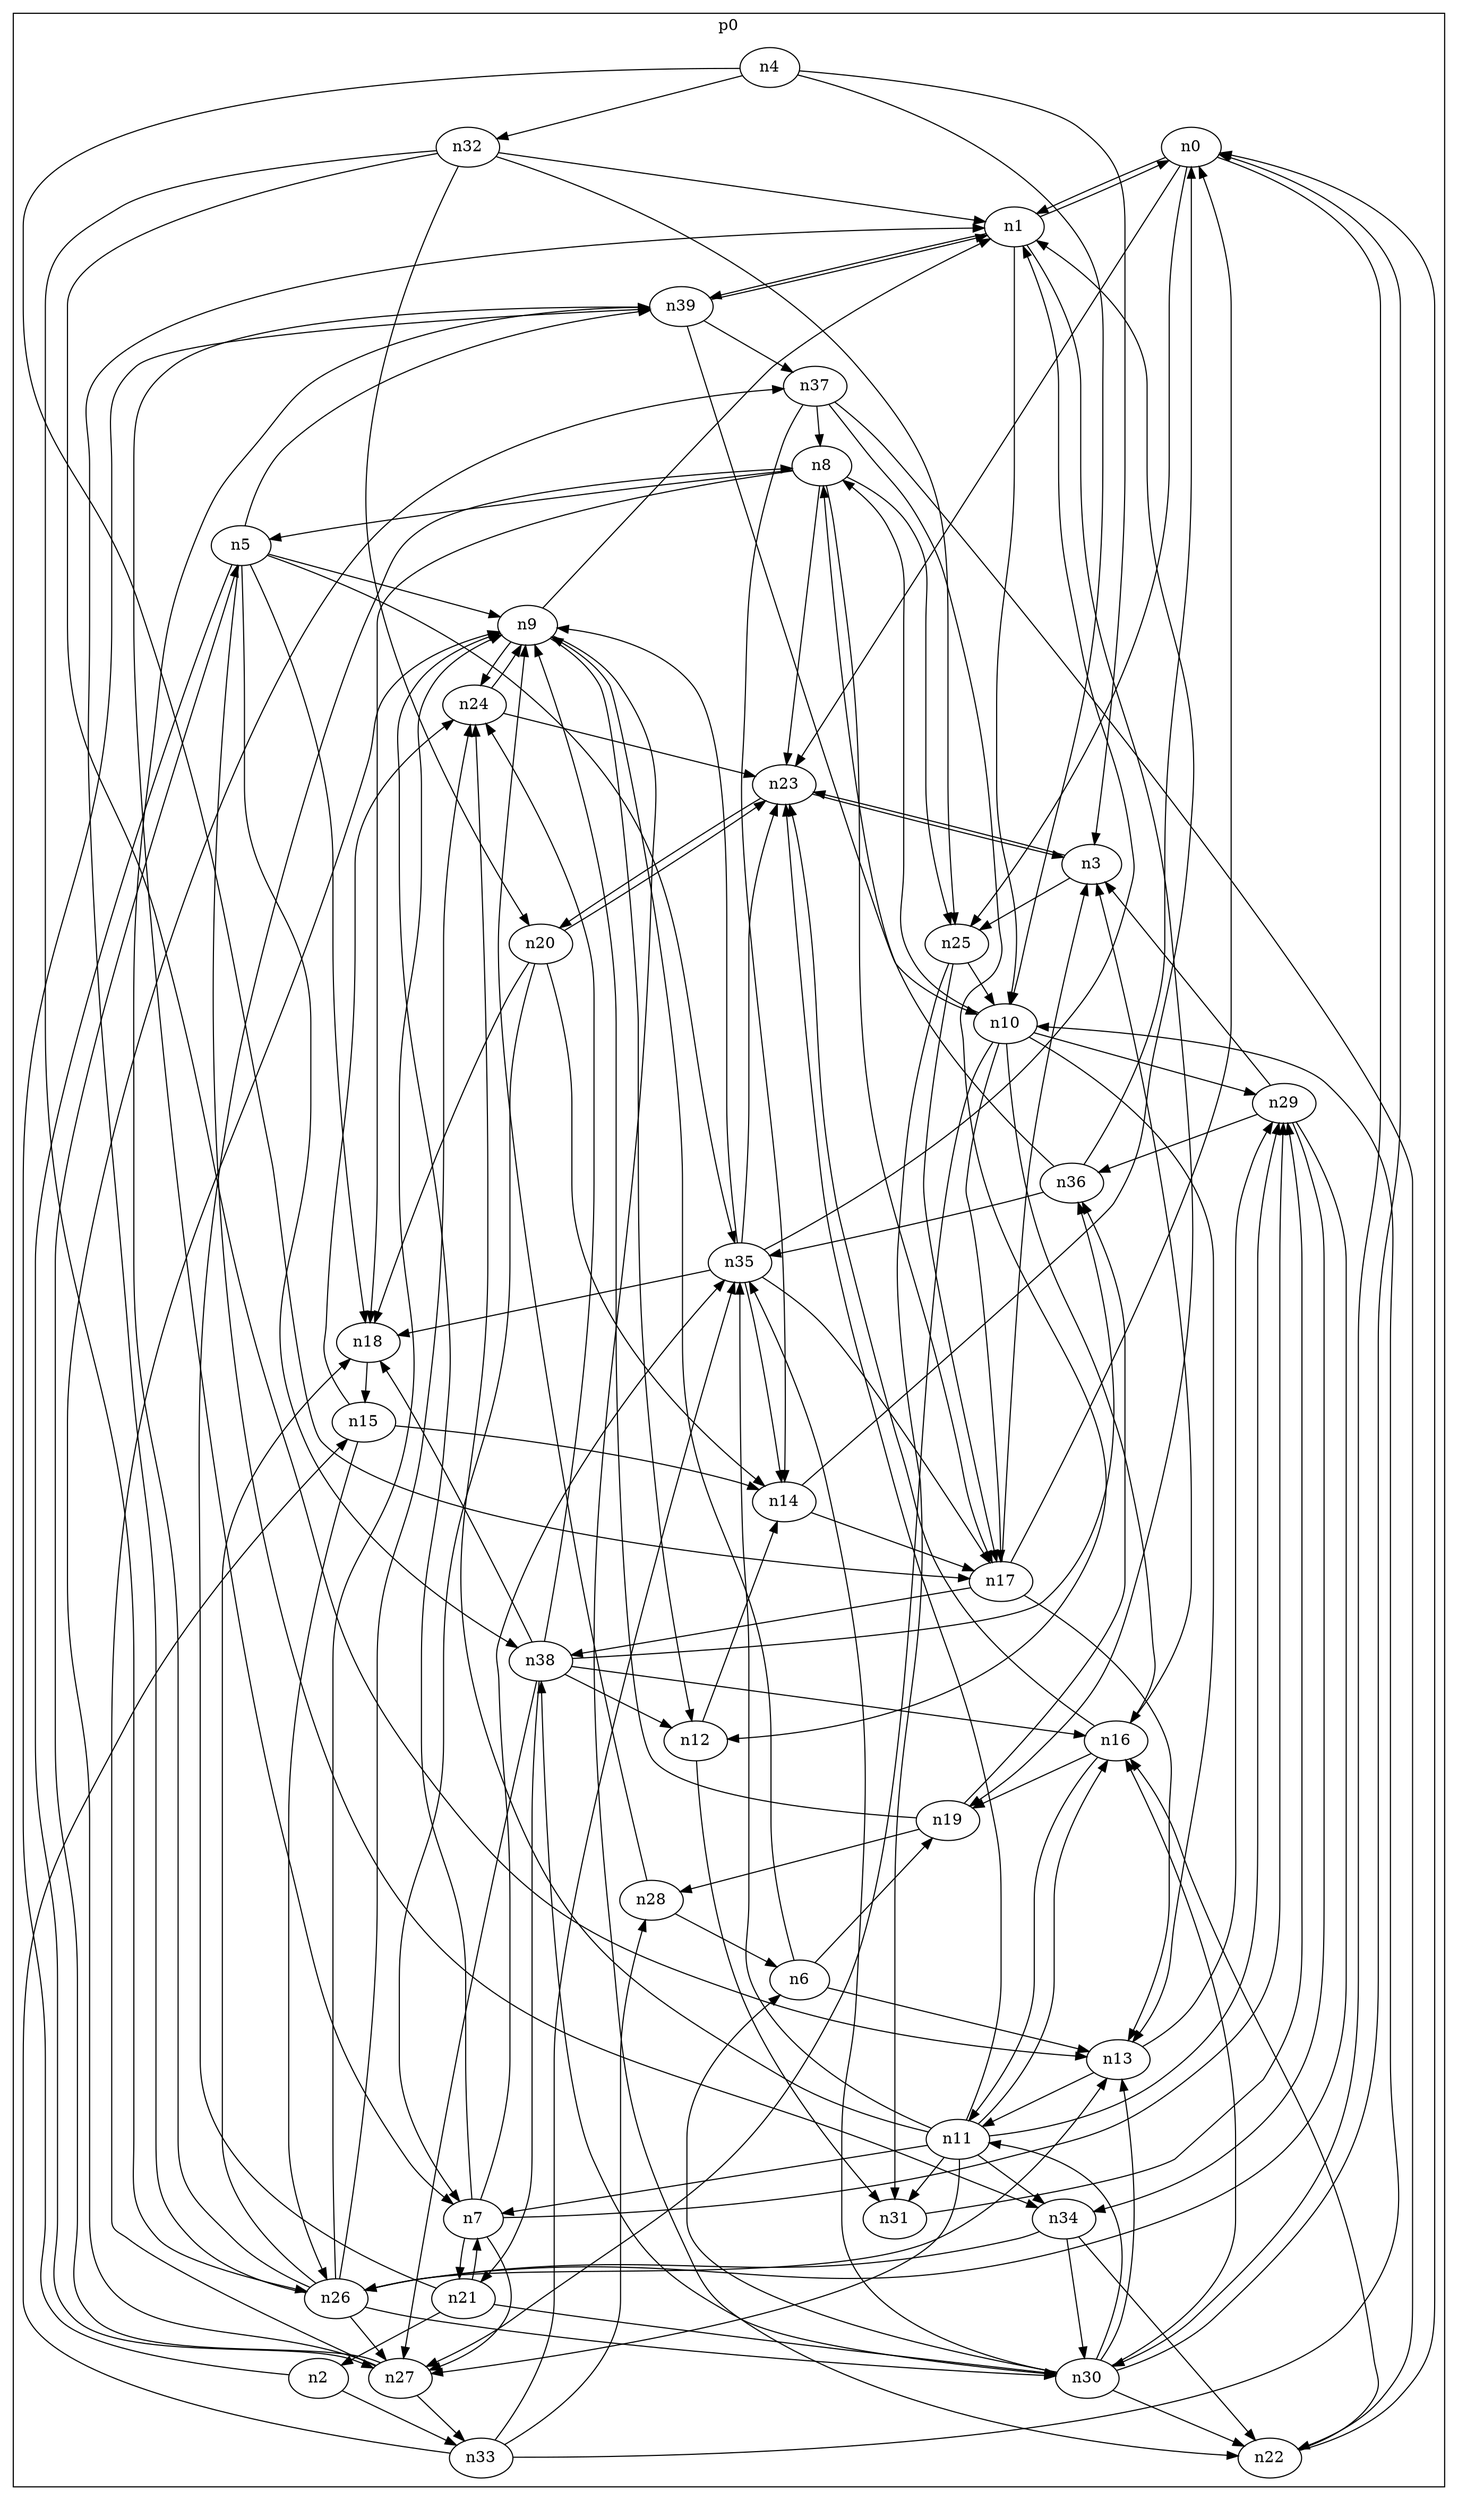 digraph g {
  subgraph cluster_0 {
    label="p0";
    n0;
    n1;
    n2;
    n3;
    n4;
    n5;
    n6;
    n7;
    n8;
    n9;
    n10;
    n11;
    n12;
    n13;
    n14;
    n15;
    n16;
    n17;
    n18;
    n19;
    n20;
    n21;
    n22;
    n23;
    n24;
    n25;
    n26;
    n27;
    n28;
    n29;
    n30;
    n31;
    n32;
    n33;
    n34;
    n35;
    n36;
    n37;
    n38;
    n39;
  }

  n0 -> n1;
  n0 -> n23;
  n0 -> n25;
  n0 -> n30;
  n1 -> n0;
  n1 -> n10;
  n1 -> n19;
  n1 -> n39;
  n2 -> n33;
  n2 -> n39;
  n3 -> n23;
  n3 -> n25;
  n4 -> n3;
  n4 -> n10;
  n4 -> n17;
  n4 -> n32;
  n5 -> n9;
  n5 -> n18;
  n5 -> n27;
  n5 -> n34;
  n5 -> n35;
  n5 -> n38;
  n5 -> n39;
  n6 -> n9;
  n6 -> n13;
  n6 -> n19;
  n7 -> n9;
  n7 -> n21;
  n7 -> n27;
  n7 -> n29;
  n7 -> n35;
  n8 -> n5;
  n8 -> n17;
  n8 -> n18;
  n8 -> n23;
  n8 -> n25;
  n9 -> n1;
  n9 -> n12;
  n9 -> n22;
  n9 -> n24;
  n10 -> n8;
  n10 -> n13;
  n10 -> n16;
  n10 -> n17;
  n10 -> n27;
  n10 -> n29;
  n11 -> n7;
  n11 -> n16;
  n11 -> n23;
  n11 -> n24;
  n11 -> n27;
  n11 -> n29;
  n11 -> n31;
  n11 -> n34;
  n11 -> n35;
  n12 -> n14;
  n12 -> n31;
  n13 -> n11;
  n13 -> n29;
  n14 -> n1;
  n14 -> n17;
  n15 -> n14;
  n15 -> n24;
  n15 -> n26;
  n16 -> n3;
  n16 -> n11;
  n16 -> n19;
  n16 -> n23;
  n17 -> n0;
  n17 -> n3;
  n17 -> n13;
  n17 -> n38;
  n18 -> n15;
  n19 -> n9;
  n19 -> n28;
  n19 -> n36;
  n20 -> n7;
  n20 -> n14;
  n20 -> n18;
  n20 -> n23;
  n21 -> n2;
  n21 -> n7;
  n21 -> n8;
  n21 -> n30;
  n22 -> n0;
  n22 -> n16;
  n23 -> n3;
  n23 -> n20;
  n24 -> n9;
  n24 -> n23;
  n25 -> n10;
  n25 -> n17;
  n25 -> n31;
  n26 -> n1;
  n26 -> n9;
  n26 -> n13;
  n26 -> n18;
  n26 -> n24;
  n26 -> n27;
  n26 -> n30;
  n26 -> n39;
  n27 -> n5;
  n27 -> n9;
  n27 -> n33;
  n27 -> n37;
  n28 -> n6;
  n28 -> n9;
  n29 -> n3;
  n29 -> n26;
  n29 -> n34;
  n29 -> n36;
  n30 -> n0;
  n30 -> n6;
  n30 -> n11;
  n30 -> n13;
  n30 -> n16;
  n30 -> n22;
  n30 -> n35;
  n30 -> n38;
  n31 -> n29;
  n32 -> n1;
  n32 -> n13;
  n32 -> n20;
  n32 -> n25;
  n32 -> n26;
  n33 -> n10;
  n33 -> n15;
  n33 -> n28;
  n33 -> n35;
  n34 -> n22;
  n34 -> n26;
  n34 -> n30;
  n35 -> n1;
  n35 -> n9;
  n35 -> n14;
  n35 -> n17;
  n35 -> n18;
  n35 -> n23;
  n36 -> n0;
  n36 -> n8;
  n36 -> n35;
  n37 -> n8;
  n37 -> n12;
  n37 -> n14;
  n37 -> n22;
  n38 -> n12;
  n38 -> n16;
  n38 -> n18;
  n38 -> n21;
  n38 -> n24;
  n38 -> n27;
  n38 -> n36;
  n39 -> n1;
  n39 -> n7;
  n39 -> n10;
  n39 -> n37;
}
